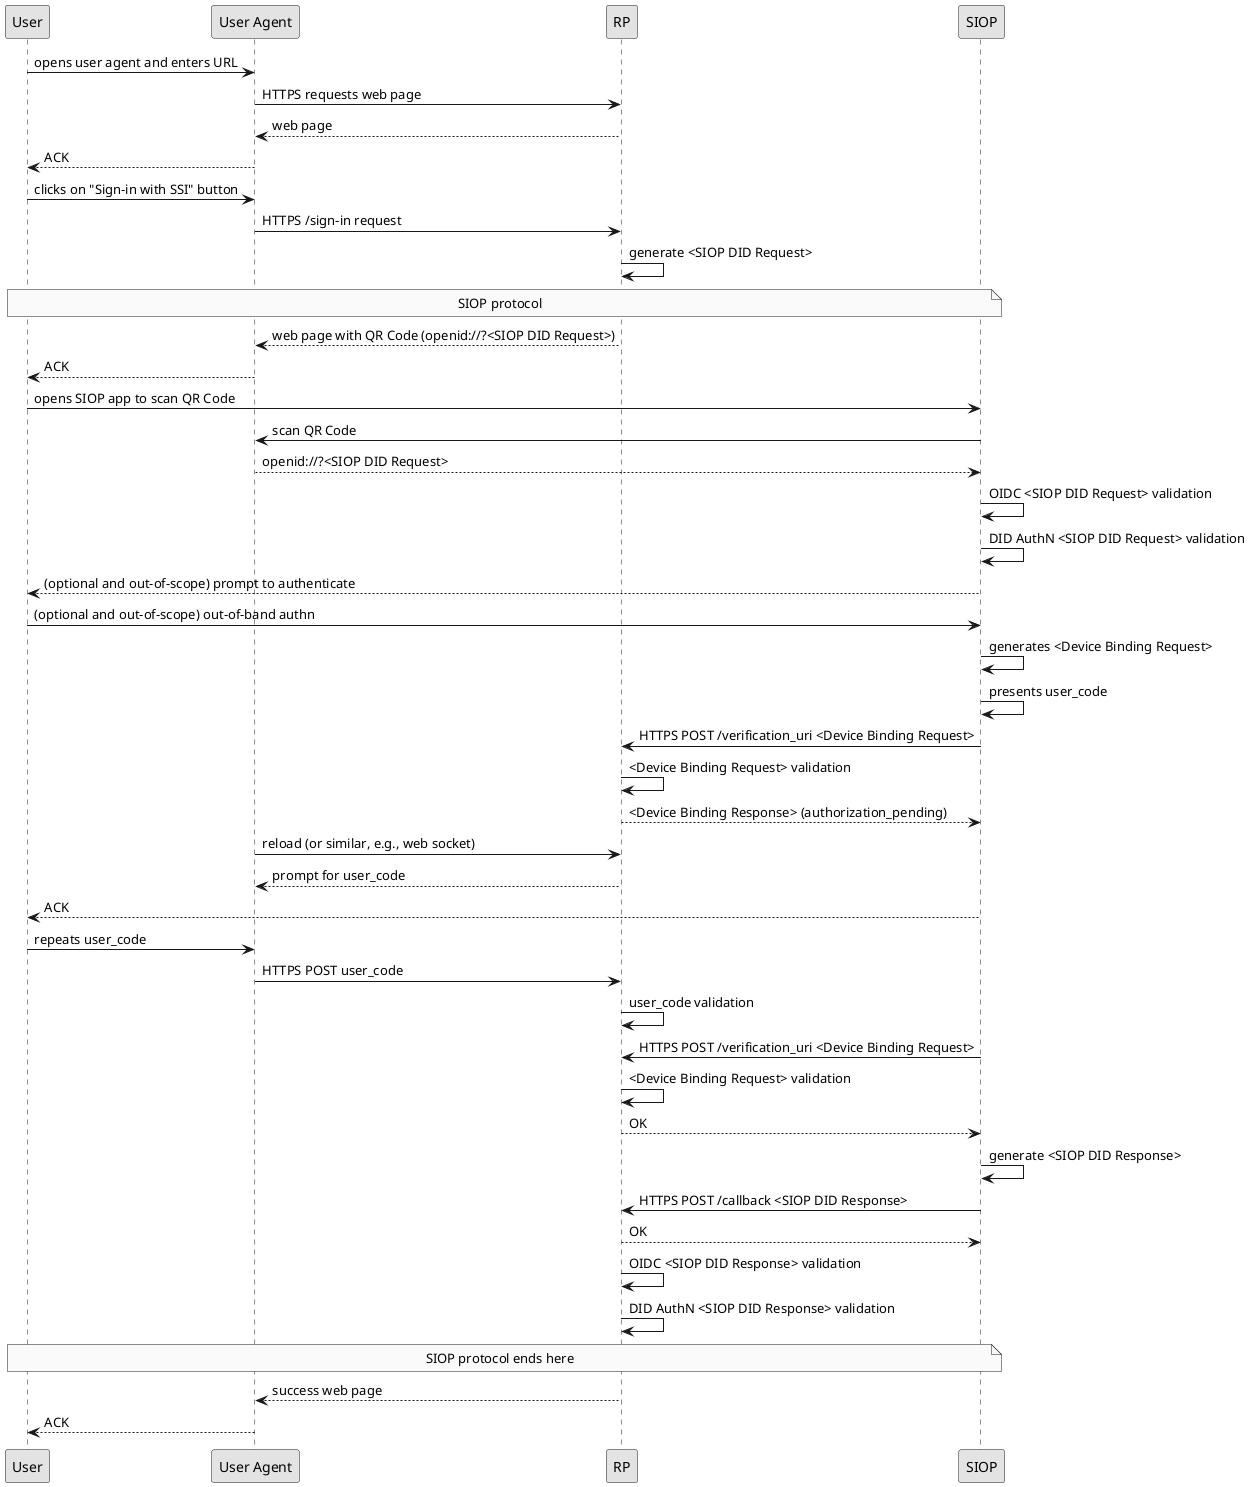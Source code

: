 @startuml

skinparam monochrome true

participant User as User
participant "User Agent" as UA
participant RP as RP
participant "SIOP" as IW

User -> UA : opens user agent and enters URL
UA -> RP : HTTPS requests web page
RP --> UA : web page
UA --> User : ACK
User -> UA : clicks on "Sign-in with SSI" button
UA -> RP : HTTPS /sign-in request
RP -> RP : generate <SIOP DID Request>

Note over User, IW: SIOP protocol
RP --> UA : web page with QR Code (openid://?<SIOP DID Request>)
UA --> User : ACK

User -> IW : opens SIOP app to scan QR Code
IW -> UA :  scan QR Code
UA --> IW : openid://?<SIOP DID Request>
IW -> IW : OIDC <SIOP DID Request> validation
IW -> IW : DID AuthN <SIOP DID Request> validation

IW --> User : (optional and out-of-scope) prompt to authenticate
User -> IW : (optional and out-of-scope) out-of-band authn

IW -> IW: generates <Device Binding Request>
IW -> IW: presents user_code
IW -> RP: HTTPS POST /verification_uri <Device Binding Request>
RP -> RP: <Device Binding Request> validation
RP --> IW: <Device Binding Response> (authorization_pending)

UA -> RP: reload (or similar, e.g., web socket)
RP --> UA: prompt for user_code

IW --> User: ACK

User -> UA: repeats user_code
UA -> RP: HTTPS POST user_code
RP -> RP: user_code validation

IW -> RP: HTTPS POST /verification_uri <Device Binding Request>
RP -> RP: <Device Binding Request> validation
RP --> IW: OK

IW -> IW : generate <SIOP DID Response>
IW -> RP : HTTPS POST /callback <SIOP DID Response>
RP --> IW: OK
RP -> RP : OIDC <SIOP DID Response> validation
RP -> RP : DID AuthN <SIOP DID Response> validation

Note over User, IW: SIOP protocol ends here

RP --> UA : success web page
UA --> User : ACK
@enduml

